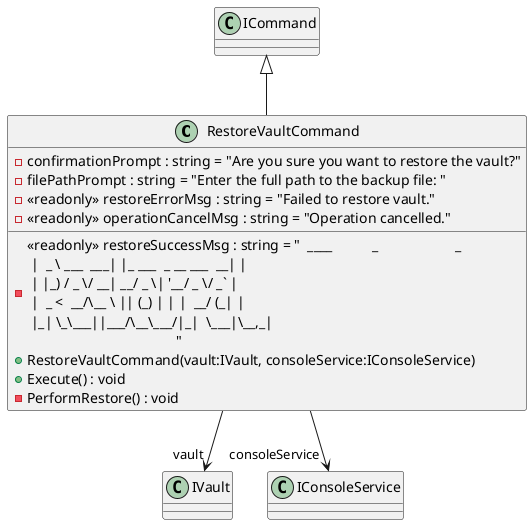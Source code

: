 @startuml
class RestoreVaultCommand {
    - <<readonly>> restoreSuccessMsg : string = "  ____           _                     _ \n |  _ \\ ___  ___| |_ ___  _ __ ___  __| |\n | |_) / _ \\/ __| __/ _ \\| '__/ _ \\/ _` |\n |  _ <  __/\\__ \\ || (_) | | |  __/ (_| |\n |_| \\_\\___||___/\\__\\___/|_|  \\___|\\__,_|\n                                         "
    - confirmationPrompt : string = "Are you sure you want to restore the vault?"
    - filePathPrompt : string = "Enter the full path to the backup file: "
    - <<readonly>> restoreErrorMsg : string = "Failed to restore vault."
    - <<readonly>> operationCancelMsg : string = "Operation cancelled."
    + RestoreVaultCommand(vault:IVault, consoleService:IConsoleService)
    + Execute() : void
    - PerformRestore() : void
}
ICommand <|-- RestoreVaultCommand
RestoreVaultCommand --> "vault" IVault
RestoreVaultCommand --> "consoleService" IConsoleService
@enduml
